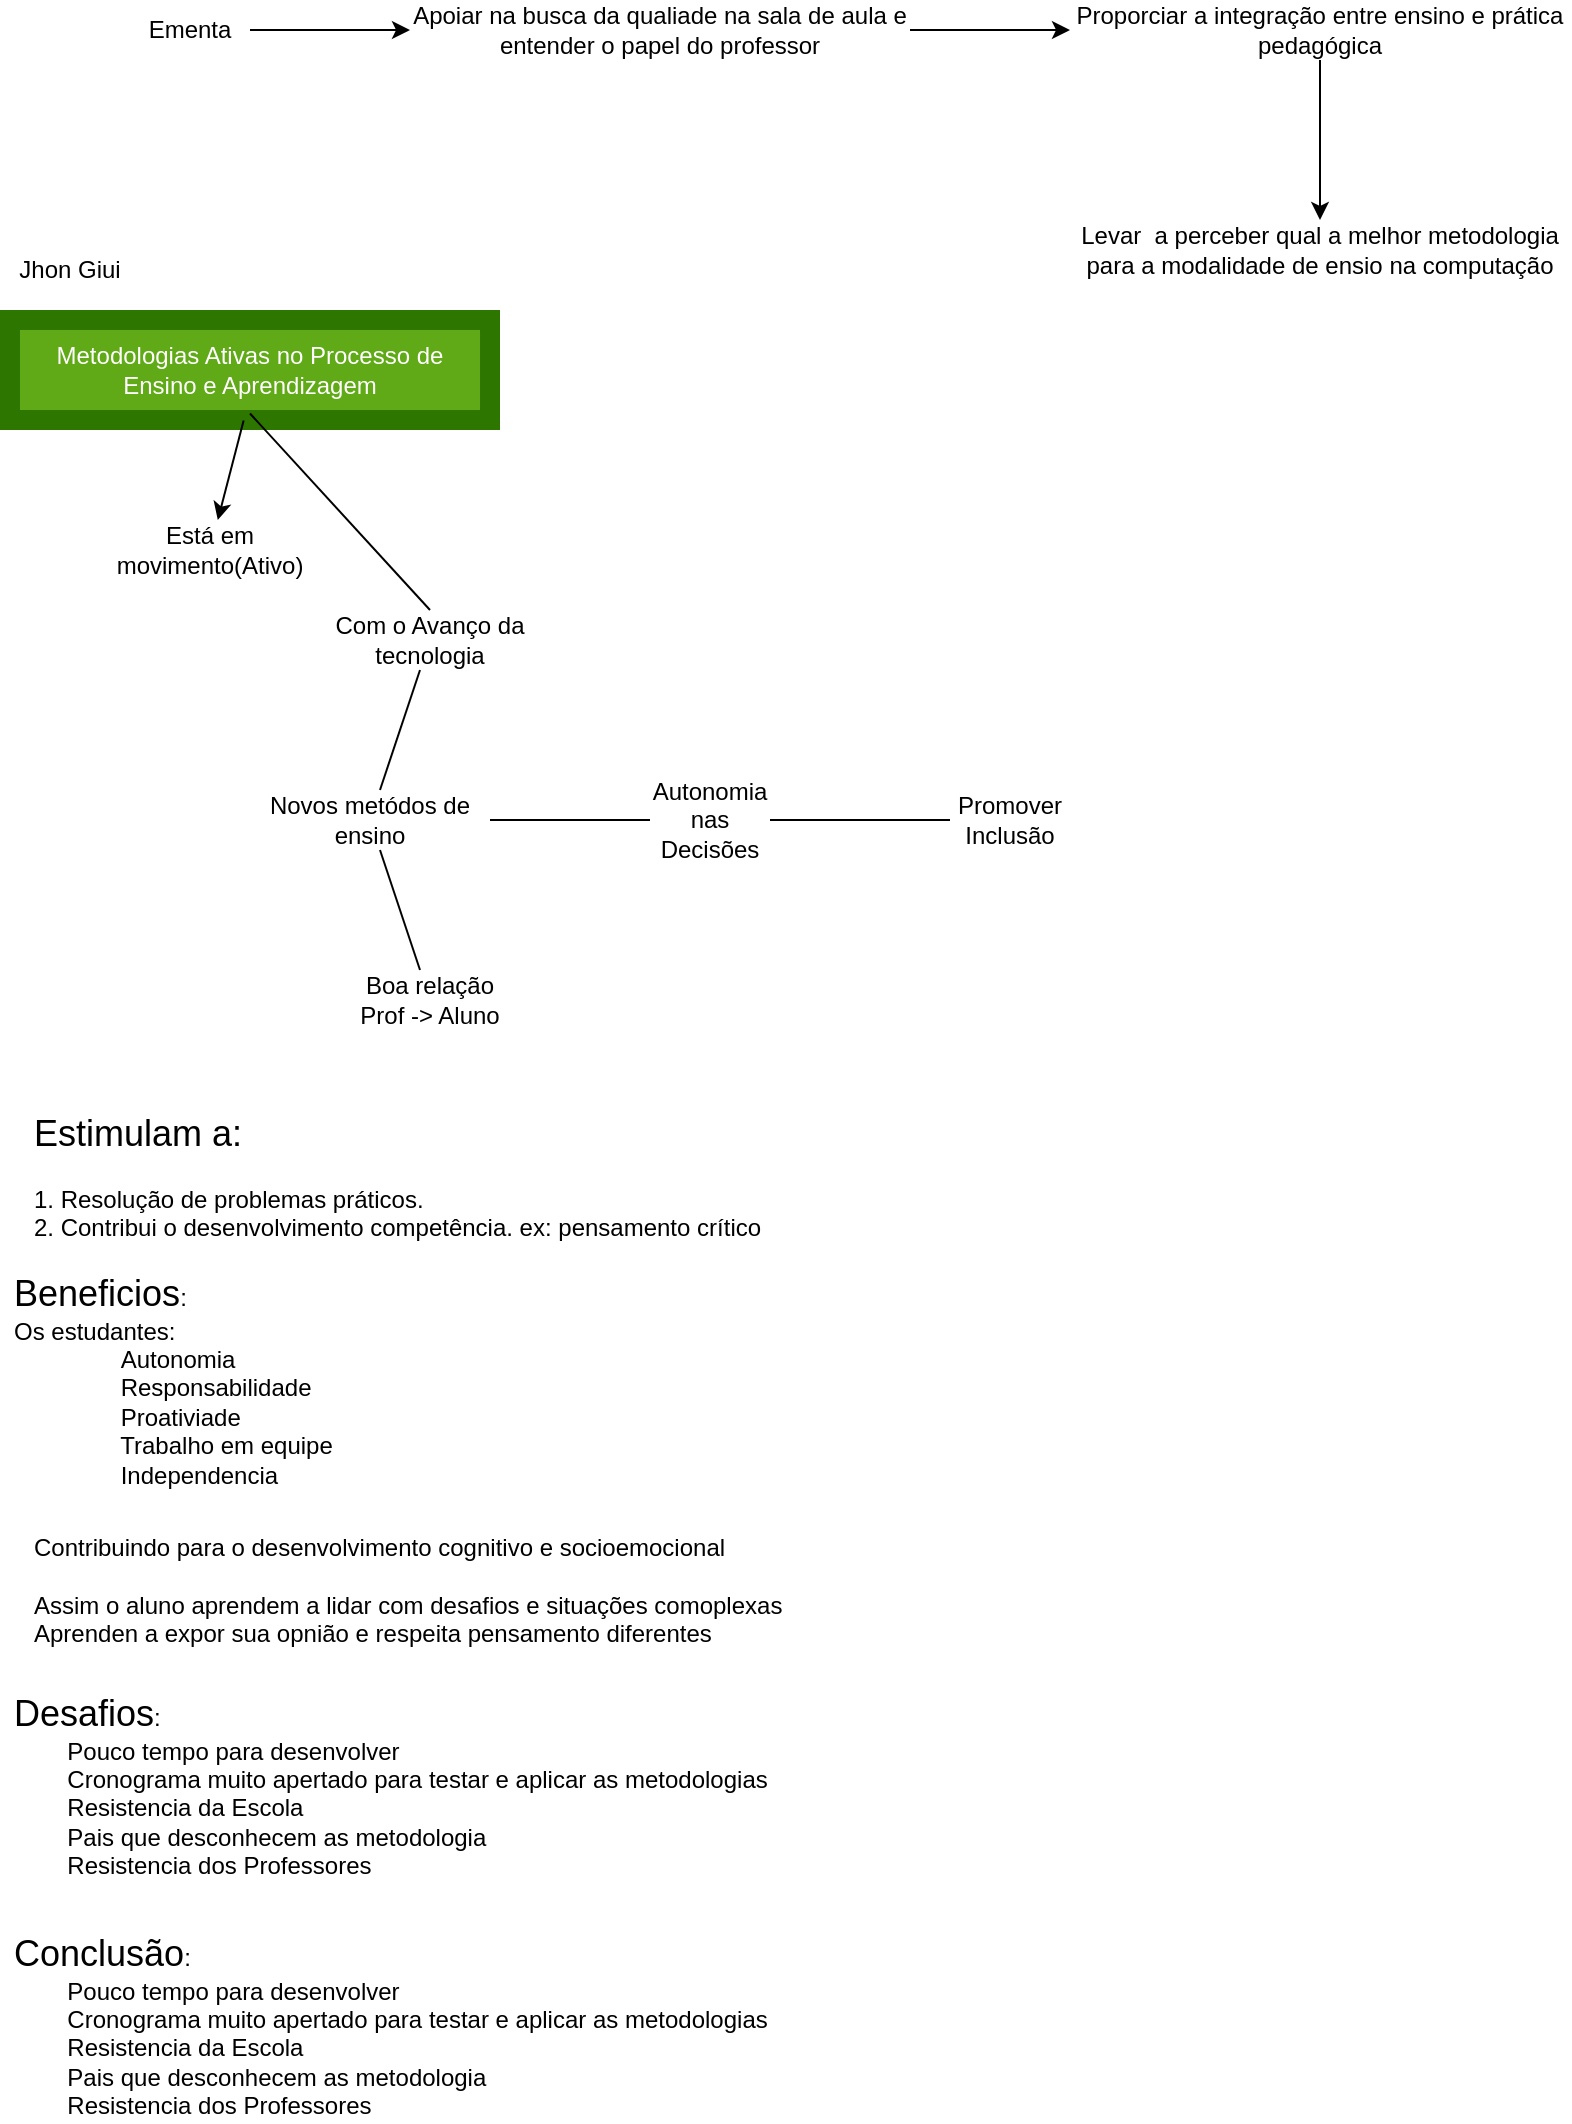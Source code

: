<mxfile>
    <diagram id="51PXqSUrz_mo6aloZImg" name="Página-1">
        <mxGraphModel dx="1066" dy="634" grid="1" gridSize="10" guides="1" tooltips="1" connect="1" arrows="1" fold="1" page="1" pageScale="1" pageWidth="827" pageHeight="1169" background="none" math="0" shadow="0">
            <root>
                <mxCell id="0"/>
                <mxCell id="1" parent="0"/>
                <mxCell id="7" value="" style="edgeStyle=none;html=1;" parent="1" source="5" target="6" edge="1">
                    <mxGeometry relative="1" as="geometry"/>
                </mxCell>
                <mxCell id="5" value="Ementa" style="text;strokeColor=none;align=center;fillColor=none;html=1;verticalAlign=middle;whiteSpace=wrap;rounded=0;" parent="1" vertex="1">
                    <mxGeometry x="100" y="70" width="60" height="30" as="geometry"/>
                </mxCell>
                <mxCell id="9" value="" style="edgeStyle=none;html=1;" parent="1" source="6" target="8" edge="1">
                    <mxGeometry relative="1" as="geometry"/>
                </mxCell>
                <mxCell id="6" value="Apoiar na busca da qualiade na sala de aula e entender o papel do professor" style="text;strokeColor=none;align=center;fillColor=none;html=1;verticalAlign=middle;whiteSpace=wrap;rounded=0;" parent="1" vertex="1">
                    <mxGeometry x="240" y="70" width="250" height="30" as="geometry"/>
                </mxCell>
                <mxCell id="11" value="" style="edgeStyle=none;html=1;" parent="1" source="8" target="10" edge="1">
                    <mxGeometry relative="1" as="geometry"/>
                </mxCell>
                <mxCell id="8" value="Proporciar a integração entre ensino e prática pedagógica" style="text;strokeColor=none;align=center;fillColor=none;html=1;verticalAlign=middle;whiteSpace=wrap;rounded=0;" parent="1" vertex="1">
                    <mxGeometry x="570" y="70" width="250" height="30" as="geometry"/>
                </mxCell>
                <mxCell id="10" value="Levar&amp;nbsp; a perceber qual a melhor metodologia para a modalidade de ensio na computação" style="text;strokeColor=none;align=center;fillColor=none;html=1;verticalAlign=middle;whiteSpace=wrap;rounded=0;" parent="1" vertex="1">
                    <mxGeometry x="570" y="180" width="250" height="30" as="geometry"/>
                </mxCell>
                <mxCell id="12" value="Metodologias Ativas no Processo de Ensino e Aprendizagem" style="text;strokeColor=#2D7600;align=center;fillColor=#60a917;html=1;verticalAlign=middle;whiteSpace=wrap;rounded=0;fontColor=#ffffff;perimeterSpacing=410;strokeWidth=10;spacingTop=0;spacing=22;" parent="1" vertex="1">
                    <mxGeometry x="40" y="230" width="240" height="50" as="geometry"/>
                </mxCell>
                <mxCell id="14" value="" style="edgeStyle=none;html=1;entryX=0.497;entryY=0.529;entryDx=0;entryDy=0;entryPerimeter=0;startArrow=classic;startFill=1;endArrow=none;endFill=0;" parent="1" source="13" target="12" edge="1">
                    <mxGeometry relative="1" as="geometry"/>
                </mxCell>
                <mxCell id="13" value="Está em movimento(Ativo)" style="text;strokeColor=none;align=center;fillColor=none;html=1;verticalAlign=middle;whiteSpace=wrap;rounded=0;strokeWidth=10;" parent="1" vertex="1">
                    <mxGeometry x="110" y="330" width="60" height="30" as="geometry"/>
                </mxCell>
                <mxCell id="18" value="" style="html=1;startArrow=none;startFill=0;endArrow=none;endFill=0;jumpStyle=sharp;" parent="1" source="15" target="17" edge="1">
                    <mxGeometry relative="1" as="geometry"/>
                </mxCell>
                <mxCell id="15" value="Com o Avanço da tecnologia" style="text;strokeColor=none;align=center;fillColor=none;html=1;verticalAlign=middle;whiteSpace=wrap;rounded=0;strokeWidth=10;spacing=22;" parent="1" vertex="1">
                    <mxGeometry x="175" y="375" width="150" height="30" as="geometry"/>
                </mxCell>
                <mxCell id="20" value="" style="edgeStyle=none;html=1;startArrow=none;startFill=0;endArrow=none;endFill=0;" parent="1" source="17" target="19" edge="1">
                    <mxGeometry relative="1" as="geometry"/>
                </mxCell>
                <mxCell id="25" value="" style="edgeStyle=none;sketch=0;jumpStyle=sharp;html=1;startArrow=none;startFill=0;endArrow=none;endFill=0;" parent="1" source="17" target="24" edge="1">
                    <mxGeometry relative="1" as="geometry"/>
                </mxCell>
                <mxCell id="17" value="Novos metódos de ensino" style="text;strokeColor=none;align=center;fillColor=none;html=1;verticalAlign=middle;whiteSpace=wrap;rounded=0;strokeWidth=10;" parent="1" vertex="1">
                    <mxGeometry x="160" y="465" width="120" height="30" as="geometry"/>
                </mxCell>
                <mxCell id="22" value="" style="edgeStyle=none;html=1;startArrow=none;startFill=0;endArrow=none;endFill=0;entryX=0;entryY=0.5;entryDx=0;entryDy=0;" parent="1" source="19" target="21" edge="1">
                    <mxGeometry relative="1" as="geometry">
                        <mxPoint x="500" y="480" as="targetPoint"/>
                    </mxGeometry>
                </mxCell>
                <mxCell id="19" value="Autonomia nas Decisões" style="text;strokeColor=none;align=center;fillColor=none;html=1;verticalAlign=middle;whiteSpace=wrap;rounded=0;strokeWidth=10;" parent="1" vertex="1">
                    <mxGeometry x="360" y="465" width="60" height="30" as="geometry"/>
                </mxCell>
                <mxCell id="21" value="Promover Inclusão" style="text;strokeColor=none;align=center;fillColor=none;html=1;verticalAlign=middle;whiteSpace=wrap;rounded=0;strokeWidth=10;" parent="1" vertex="1">
                    <mxGeometry x="510" y="465" width="60" height="30" as="geometry"/>
                </mxCell>
                <mxCell id="23" value="" style="edgeStyle=none;orthogonalLoop=1;jettySize=auto;html=1;sketch=0;startArrow=none;startFill=0;endArrow=none;endFill=0;jumpStyle=sharp;entryX=0.5;entryY=0;entryDx=0;entryDy=0;exitX=0.5;exitY=0.525;exitDx=0;exitDy=0;exitPerimeter=0;" parent="1" source="12" target="15" edge="1">
                    <mxGeometry width="80" relative="1" as="geometry">
                        <mxPoint x="320" y="280" as="sourcePoint"/>
                        <mxPoint x="390" y="290" as="targetPoint"/>
                        <Array as="points"/>
                    </mxGeometry>
                </mxCell>
                <mxCell id="24" value="Boa relação Prof -&amp;gt; Aluno" style="text;strokeColor=none;align=center;fillColor=none;html=1;verticalAlign=middle;whiteSpace=wrap;rounded=0;strokeWidth=10;horizontal=1;" parent="1" vertex="1">
                    <mxGeometry x="210" y="555" width="80" height="30" as="geometry"/>
                </mxCell>
                <mxCell id="26" value="Jhon Giui" style="text;strokeColor=none;align=center;fillColor=none;html=1;verticalAlign=middle;whiteSpace=wrap;rounded=0;" parent="1" vertex="1">
                    <mxGeometry x="40" y="190" width="60" height="30" as="geometry"/>
                </mxCell>
                <mxCell id="27" value="&lt;font style=&quot;font-size: 18px;&quot;&gt;Estimulam a:&lt;/font&gt;&lt;br&gt;&lt;br&gt;&lt;div style=&quot;&quot;&gt;&lt;span style=&quot;background-color: initial;&quot;&gt;1. Resolução de problemas práticos.&lt;/span&gt;&lt;/div&gt;&lt;div style=&quot;&quot;&gt;&lt;span style=&quot;background-color: initial;&quot;&gt;2. Contribui o desenvolvimento competência. ex: pensamento crítico&lt;/span&gt;&lt;/div&gt;" style="text;strokeColor=none;align=left;fillColor=none;html=1;verticalAlign=top;whiteSpace=wrap;rounded=0;" vertex="1" parent="1">
                    <mxGeometry x="50" y="620" width="390" height="90" as="geometry"/>
                </mxCell>
                <mxCell id="29" value="&lt;font style=&quot;font-size: 18px;&quot;&gt;Beneficios&lt;/font&gt;:&lt;br&gt;Os estudantes:&amp;nbsp;&lt;br&gt;&lt;span style=&quot;white-space: pre;&quot;&gt;&#9;&lt;span style=&quot;white-space: pre;&quot;&gt;&#9;&lt;/span&gt;&lt;/span&gt;Autonomia&lt;br&gt;&lt;blockquote style=&quot;margin: 0 0 0 40px; border: none; padding: 0px;&quot;&gt;&amp;nbsp; &amp;nbsp; Responsabilidade&lt;br&gt;&amp;nbsp; &amp;nbsp; Proativiade&lt;br&gt;&amp;nbsp; &amp;nbsp; Trabalho em equipe&lt;/blockquote&gt;&lt;blockquote style=&quot;margin: 0 0 0 40px; border: none; padding: 0px;&quot;&gt;&amp;nbsp; &amp;nbsp; Independencia&lt;/blockquote&gt;" style="text;strokeColor=none;align=left;fillColor=none;html=1;verticalAlign=top;whiteSpace=wrap;rounded=0;labelBackgroundColor=none;fontColor=default;labelBorderColor=none;" vertex="1" parent="1">
                    <mxGeometry x="40" y="700" width="540" height="110" as="geometry"/>
                </mxCell>
                <mxCell id="30" value="Contribuindo para o desenvolvimento cognitivo e socioemocional&lt;br style=&quot;font-size: 12px;&quot;&gt;&lt;br style=&quot;font-size: 12px;&quot;&gt;Assim o aluno aprendem a lidar com desafios e situações comoplexas&lt;br&gt;Aprenden a expor sua opnião e respeita pensamento diferentes" style="text;strokeColor=none;align=left;fillColor=none;html=1;verticalAlign=middle;whiteSpace=wrap;rounded=0;labelBackgroundColor=none;labelBorderColor=none;fontSize=12;fontColor=default;" vertex="1" parent="1">
                    <mxGeometry x="50" y="850" width="470" height="30" as="geometry"/>
                </mxCell>
                <mxCell id="31" value="&lt;font style=&quot;font-size: 18px;&quot;&gt;Desafios&lt;/font&gt;:&lt;br&gt;&lt;span style=&quot;white-space: pre;&quot;&gt;&#9;&lt;/span&gt;Pouco tempo para desenvolver&lt;br&gt;&lt;span style=&quot;white-space: pre;&quot;&gt;&#9;&lt;/span&gt;Cronograma muito apertado para testar e aplicar as metodologias&lt;br&gt;&lt;span style=&quot;white-space: pre;&quot;&gt;&#9;&lt;/span&gt;Resistencia da Escola&lt;br&gt;&lt;span style=&quot;white-space: pre;&quot;&gt;&#9;&lt;/span&gt;Pais que desconhecem as metodologia&lt;br&gt;&lt;span style=&quot;white-space: pre;&quot;&gt;&#9;&lt;/span&gt;Resistencia dos Professores" style="text;strokeColor=none;align=left;fillColor=none;html=1;verticalAlign=top;whiteSpace=wrap;rounded=0;labelBackgroundColor=none;fontColor=default;labelBorderColor=none;" vertex="1" parent="1">
                    <mxGeometry x="40" y="910" width="540" height="100" as="geometry"/>
                </mxCell>
                <mxCell id="32" value="&lt;span style=&quot;font-size: 18px;&quot;&gt;Conclusão&lt;/span&gt;:&lt;br&gt;&lt;span style=&quot;white-space: pre;&quot;&gt;&#9;&lt;/span&gt;Pouco tempo para desenvolver&lt;br&gt;&lt;span style=&quot;white-space: pre;&quot;&gt;&#9;&lt;/span&gt;Cronograma muito apertado para testar e aplicar as metodologias&lt;br&gt;&lt;span style=&quot;white-space: pre;&quot;&gt;&#9;&lt;/span&gt;Resistencia da Escola&lt;br&gt;&lt;span style=&quot;white-space: pre;&quot;&gt;&#9;&lt;/span&gt;Pais que desconhecem as metodologia&lt;br&gt;&lt;span style=&quot;white-space: pre;&quot;&gt;&#9;&lt;/span&gt;Resistencia dos Professores" style="text;strokeColor=none;align=left;fillColor=none;html=1;verticalAlign=top;whiteSpace=wrap;rounded=0;labelBackgroundColor=none;fontColor=default;labelBorderColor=none;" vertex="1" parent="1">
                    <mxGeometry x="40" y="1030" width="540" height="100" as="geometry"/>
                </mxCell>
            </root>
        </mxGraphModel>
    </diagram>
</mxfile>